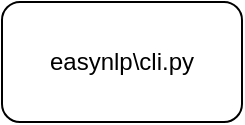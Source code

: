 <mxfile version="21.3.5" type="github">
  <diagram name="第 1 页" id="bjcYnBhxojHouhvNJA_J">
    <mxGraphModel dx="990" dy="668" grid="1" gridSize="10" guides="1" tooltips="1" connect="1" arrows="1" fold="1" page="1" pageScale="1" pageWidth="827" pageHeight="1169" math="0" shadow="0">
      <root>
        <mxCell id="0" />
        <mxCell id="1" parent="0" />
        <mxCell id="I1lzOs_vJJ41D3x1SBCj-1" value="easynlp\cli.py" style="rounded=1;whiteSpace=wrap;html=1;" vertex="1" parent="1">
          <mxGeometry x="290" y="340" width="120" height="60" as="geometry" />
        </mxCell>
      </root>
    </mxGraphModel>
  </diagram>
</mxfile>
